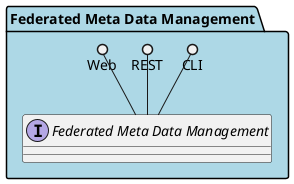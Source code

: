 @startuml



package "Federated Meta Data Management" #lightblue {

    interface "Federated Meta Data Management" as i {
    
    }


    CLI ()-- i
    REST ()-- i
    Web ()-- i
    


}

@enduml
